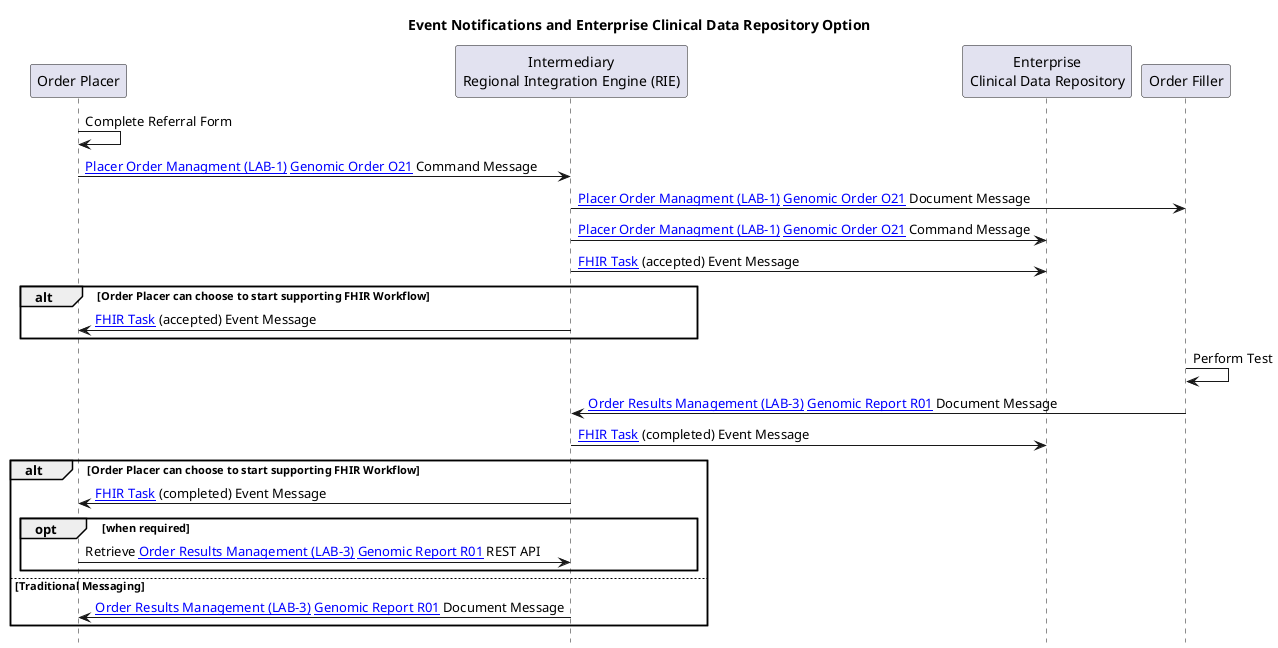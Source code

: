 @startuml

skinparam svgDimensionStyle false

hide footbox

title "Event Notifications and Enterprise Clinical Data Repository Option"

participant "Order Placer" as EPR
participant "Intermediary\nRegional Integration Engine (RIE)" as TIE
participant "Enterprise\nClinical Data Repository" as CDR
participant "Order Filler" as LIMS


EPR -> EPR: Complete Referral Form
EPR -> TIE: [[LAB-1.html Placer Order Managment (LAB-1)]] [[DDD-TestOrder.html Genomic Order O21]] Command Message
TIE -> LIMS: [[LAB-1.html Placer Order Managment (LAB-1)]] [[DDD-TestOrder.html Genomic Order O21]] Document Message
TIE -> CDR: [[LAB-1.html Placer Order Managment (LAB-1)]] [[DDD-TestOrder.html Genomic Order O21]] Command Message
TIE -> CDR: [[StructureDefinition-Task.html FHIR Task]] (accepted) Event Message
alt Order Placer can choose to start supporting FHIR Workflow
TIE -> EPR: [[StructureDefinition-Task.html FHIR Task]] (accepted) Event Message
end
LIMS -> LIMS: Perform Test

LIMS -> TIE: [[LAB-3.html Order Results Management (LAB-3)]] [[DDD-TestReport.html Genomic Report R01]] Document Message
TIE -> CDR: [[StructureDefinition-Task.html FHIR Task]] (completed) Event Message
alt Order Placer can choose to start supporting FHIR Workflow
TIE -> EPR: [[StructureDefinition-Task.html FHIR Task]] (completed) Event Message
opt when required
  EPR -> TIE: Retrieve [[LAB-3.html Order Results Management (LAB-3)]] [[DDD-TestReport.html Genomic Report R01]] REST API
end
else Traditional Messaging
TIE -> EPR: [[LAB-3.html Order Results Management (LAB-3)]] [[DDD-TestReport.html Genomic Report R01]] Document Message
end

@enduml
